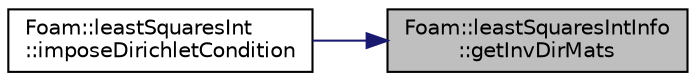 digraph "Foam::leastSquaresIntInfo::getInvDirMats"
{
 // LATEX_PDF_SIZE
  edge [fontname="Helvetica",fontsize="10",labelfontname="Helvetica",labelfontsize="10"];
  node [fontname="Helvetica",fontsize="10",shape=record];
  rankdir="RL";
  Node1 [label="Foam::leastSquaresIntInfo\l::getInvDirMats",height=0.2,width=0.4,color="black", fillcolor="grey75", style="filled", fontcolor="black",tooltip=" "];
  Node1 -> Node2 [dir="back",color="midnightblue",fontsize="10",style="solid",fontname="Helvetica"];
  Node2 [label="Foam::leastSquaresInt\l::imposeDirichletCondition",height=0.2,width=0.4,color="black", fillcolor="white", style="filled",URL="$classFoam_1_1leastSquaresInt.html#a35d025f1895464d452dc4982fac4971f",tooltip=" "];
}
